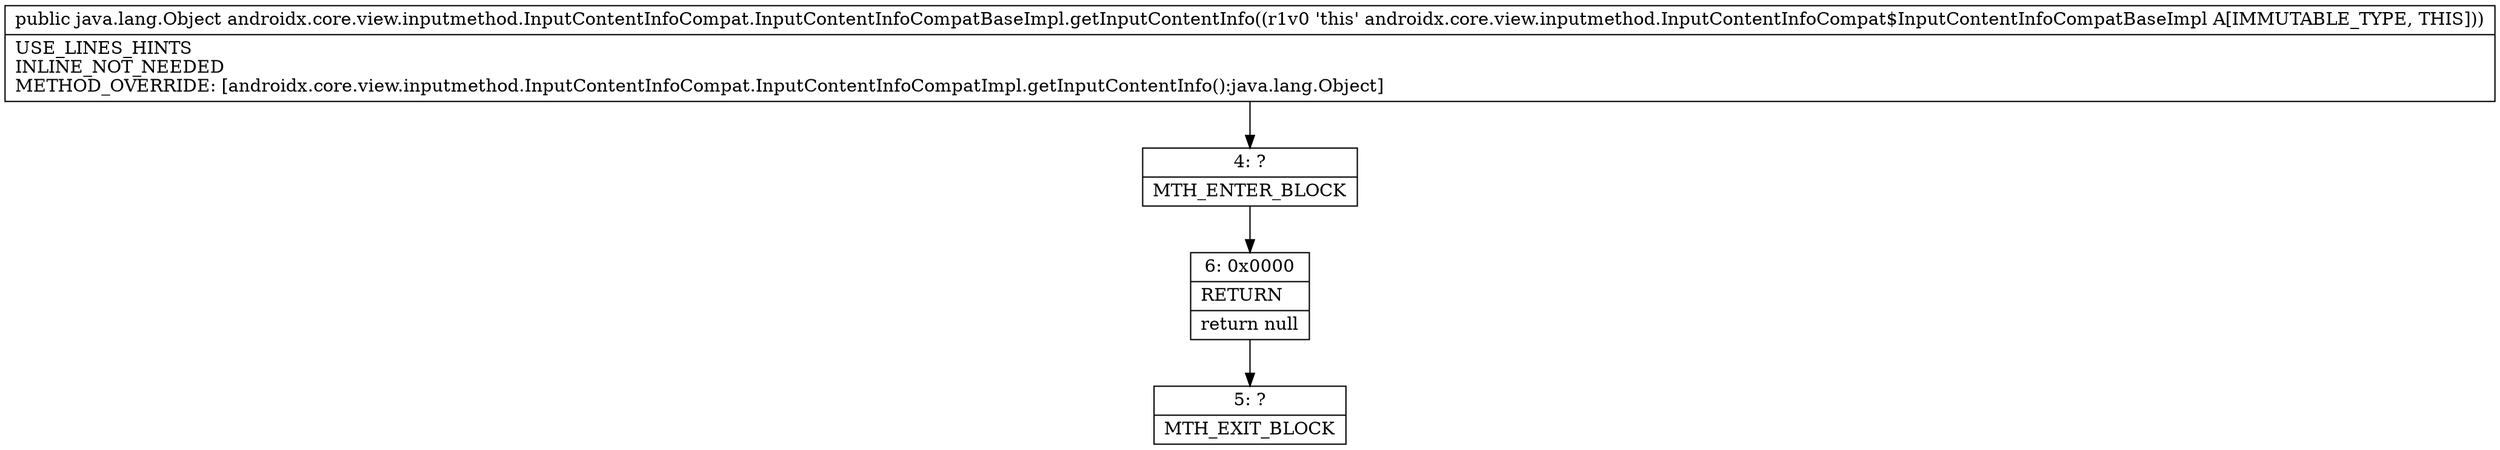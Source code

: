 digraph "CFG forandroidx.core.view.inputmethod.InputContentInfoCompat.InputContentInfoCompatBaseImpl.getInputContentInfo()Ljava\/lang\/Object;" {
Node_4 [shape=record,label="{4\:\ ?|MTH_ENTER_BLOCK\l}"];
Node_6 [shape=record,label="{6\:\ 0x0000|RETURN\l|return null\l}"];
Node_5 [shape=record,label="{5\:\ ?|MTH_EXIT_BLOCK\l}"];
MethodNode[shape=record,label="{public java.lang.Object androidx.core.view.inputmethod.InputContentInfoCompat.InputContentInfoCompatBaseImpl.getInputContentInfo((r1v0 'this' androidx.core.view.inputmethod.InputContentInfoCompat$InputContentInfoCompatBaseImpl A[IMMUTABLE_TYPE, THIS]))  | USE_LINES_HINTS\lINLINE_NOT_NEEDED\lMETHOD_OVERRIDE: [androidx.core.view.inputmethod.InputContentInfoCompat.InputContentInfoCompatImpl.getInputContentInfo():java.lang.Object]\l}"];
MethodNode -> Node_4;Node_4 -> Node_6;
Node_6 -> Node_5;
}

